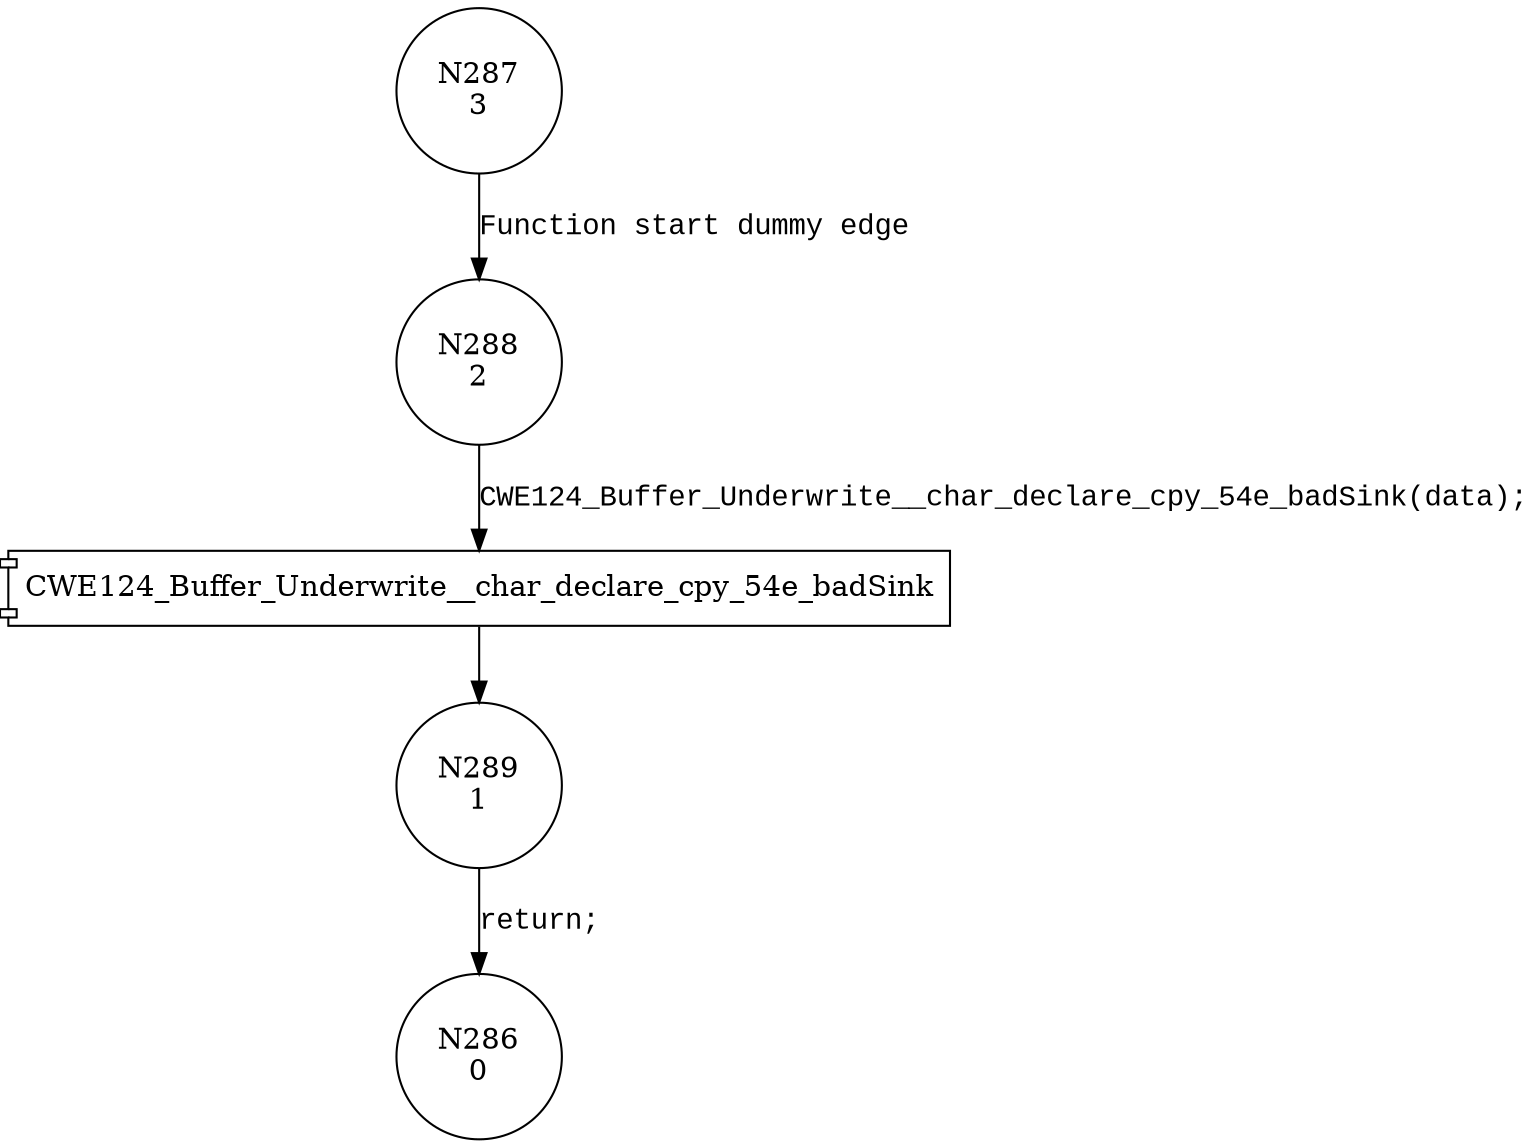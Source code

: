 digraph CWE124_Buffer_Underwrite__char_declare_cpy_54d_badSink {
287 [shape="circle" label="N287\n3"]
288 [shape="circle" label="N288\n2"]
289 [shape="circle" label="N289\n1"]
286 [shape="circle" label="N286\n0"]
287 -> 288 [label="Function start dummy edge" fontname="Courier New"]
100031 [shape="component" label="CWE124_Buffer_Underwrite__char_declare_cpy_54e_badSink"]
288 -> 100031 [label="CWE124_Buffer_Underwrite__char_declare_cpy_54e_badSink(data);" fontname="Courier New"]
100031 -> 289 [label="" fontname="Courier New"]
289 -> 286 [label="return;" fontname="Courier New"]
}